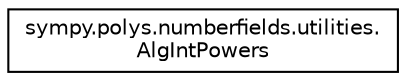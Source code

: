 digraph "Graphical Class Hierarchy"
{
 // LATEX_PDF_SIZE
  edge [fontname="Helvetica",fontsize="10",labelfontname="Helvetica",labelfontsize="10"];
  node [fontname="Helvetica",fontsize="10",shape=record];
  rankdir="LR";
  Node0 [label="sympy.polys.numberfields.utilities.\lAlgIntPowers",height=0.2,width=0.4,color="black", fillcolor="white", style="filled",URL="$classsympy_1_1polys_1_1numberfields_1_1utilities_1_1AlgIntPowers.html",tooltip=" "];
}

